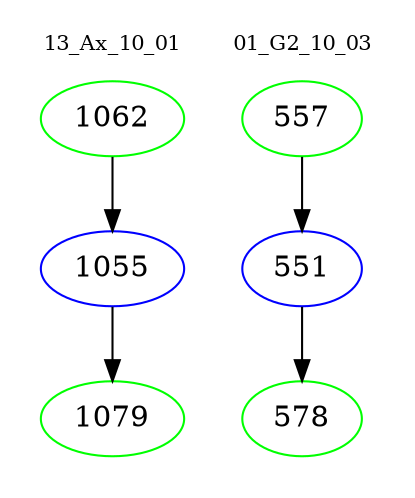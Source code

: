 digraph{
subgraph cluster_0 {
color = white
label = "13_Ax_10_01";
fontsize=10;
T0_1062 [label="1062", color="green"]
T0_1062 -> T0_1055 [color="black"]
T0_1055 [label="1055", color="blue"]
T0_1055 -> T0_1079 [color="black"]
T0_1079 [label="1079", color="green"]
}
subgraph cluster_1 {
color = white
label = "01_G2_10_03";
fontsize=10;
T1_557 [label="557", color="green"]
T1_557 -> T1_551 [color="black"]
T1_551 [label="551", color="blue"]
T1_551 -> T1_578 [color="black"]
T1_578 [label="578", color="green"]
}
}
